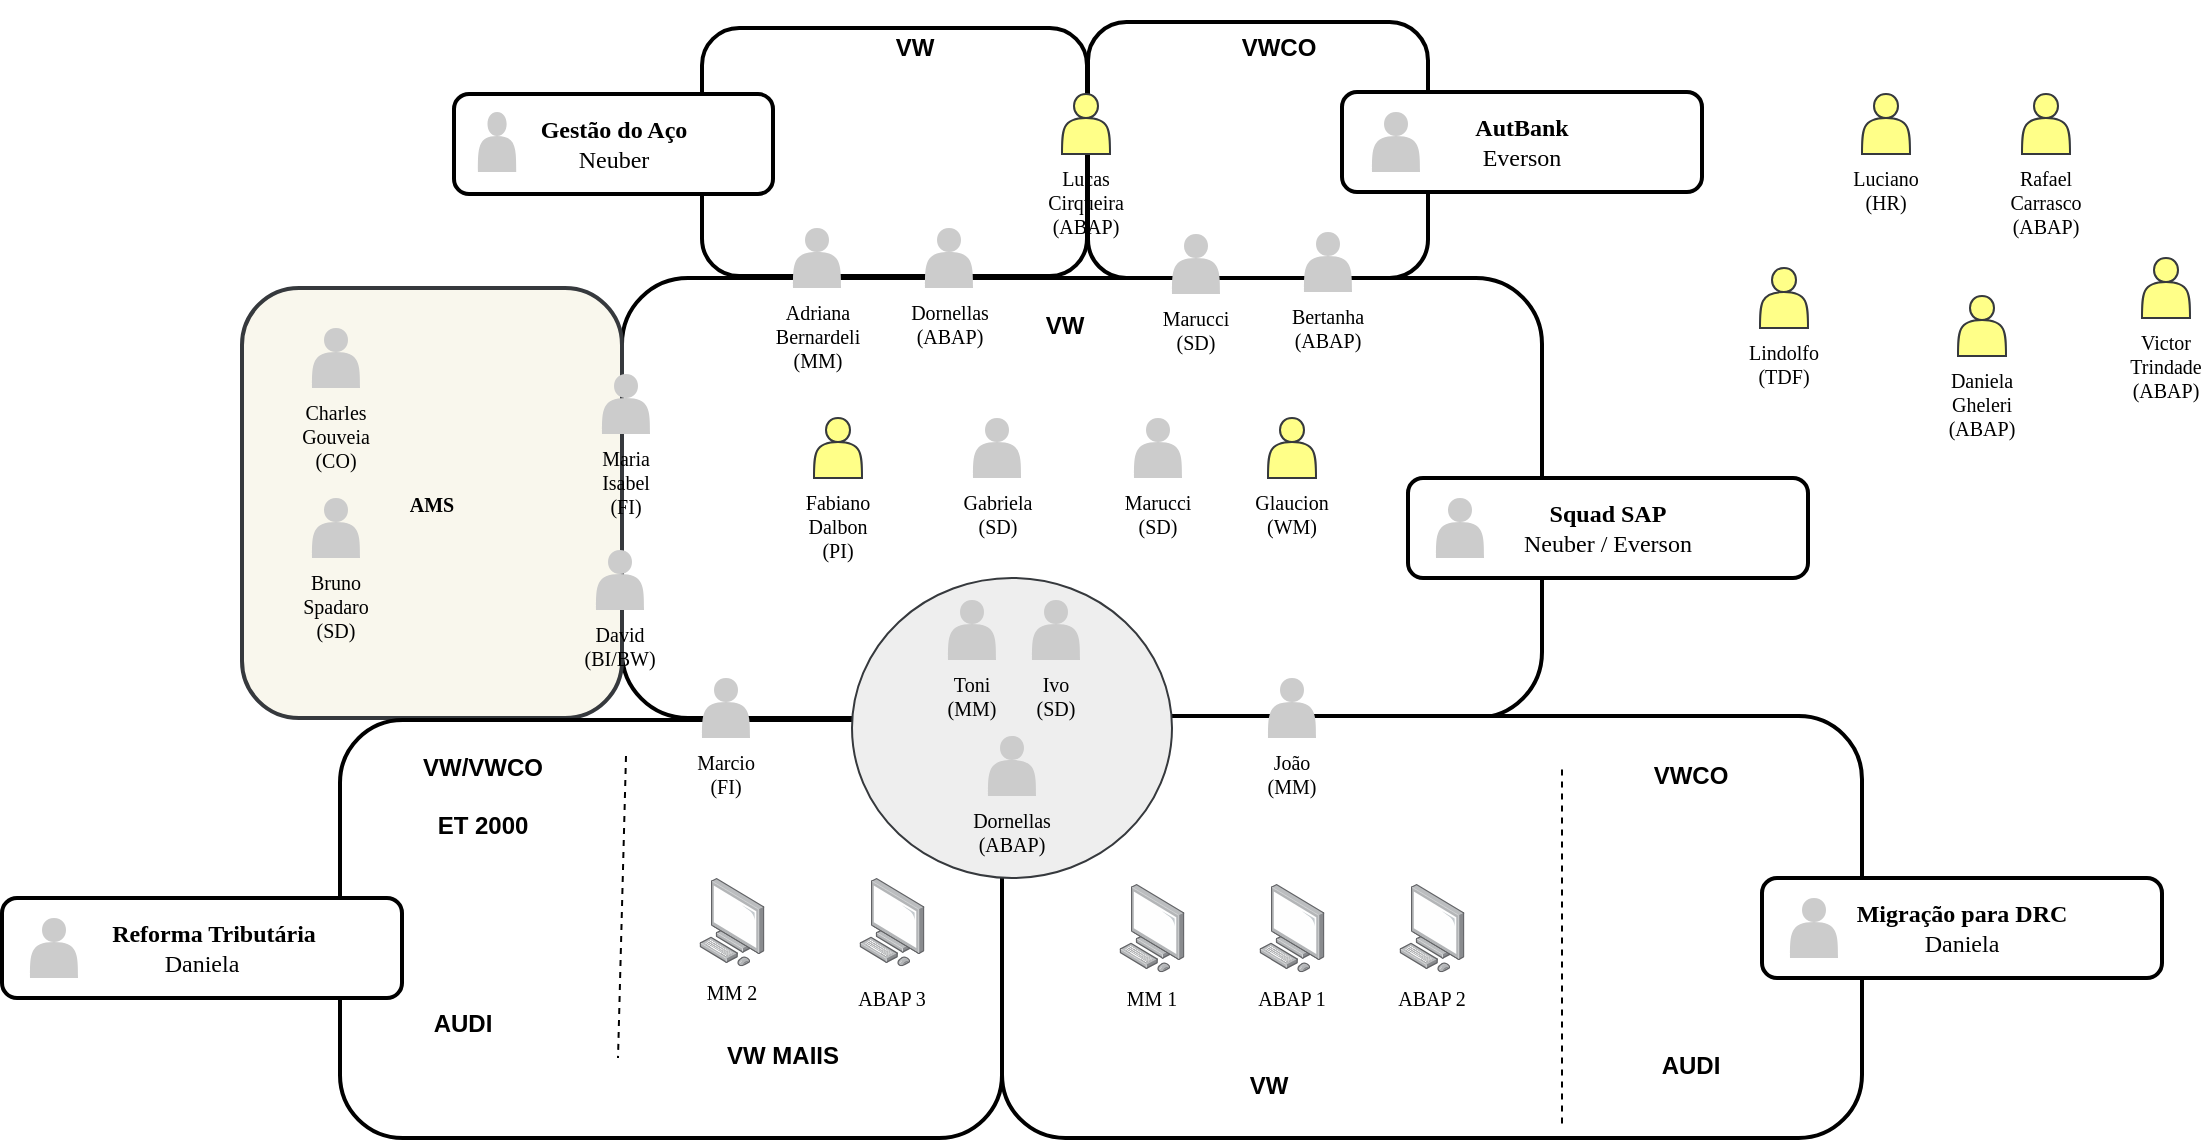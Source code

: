 <mxfile version="26.0.10">
  <diagram name="Page-1" id="19d8dcba-68ad-dc05-1034-9cf7b2a963f6">
    <mxGraphModel dx="2534" dy="1622" grid="1" gridSize="10" guides="1" tooltips="1" connect="1" arrows="1" fold="1" page="1" pageScale="1" pageWidth="1100" pageHeight="850" background="none" math="0" shadow="0">
      <root>
        <mxCell id="0" />
        <mxCell id="1" parent="0" />
        <mxCell id="GQJggGvNAUMxXvSxQGlT-43" value="" style="whiteSpace=wrap;html=1;rounded=1;shadow=0;comic=0;strokeWidth=2;fontFamily=Verdana;align=center;fontSize=10;" vertex="1" parent="1">
          <mxGeometry x="70" y="-100" width="460" height="220" as="geometry" />
        </mxCell>
        <mxCell id="GQJggGvNAUMxXvSxQGlT-117" value="AMS" style="whiteSpace=wrap;html=1;rounded=1;shadow=0;comic=0;strokeWidth=2;fontFamily=Verdana;align=center;fontSize=10;fontStyle=1;fillColor=#f9f7ed;strokeColor=#36393d;" vertex="1" parent="1">
          <mxGeometry x="-120" y="-95" width="190" height="215" as="geometry" />
        </mxCell>
        <mxCell id="218ae93e1282097f-12" value="" style="whiteSpace=wrap;html=1;rounded=1;shadow=0;comic=0;strokeWidth=2;fontFamily=Verdana;align=center;fontSize=10;" parent="1" vertex="1">
          <mxGeometry x="260" y="119" width="430" height="211" as="geometry" />
        </mxCell>
        <mxCell id="218ae93e1282097f-16" value="João (MM)" style="shape=actor;whiteSpace=wrap;html=1;rounded=0;shadow=0;comic=0;strokeWidth=1;fillColor=#CCCCCC;fontFamily=Verdana;align=center;strokeColor=none;labelPosition=center;verticalLabelPosition=bottom;verticalAlign=top;fontSize=10;" parent="1" vertex="1">
          <mxGeometry x="393" y="100" width="24" height="30" as="geometry" />
        </mxCell>
        <mxCell id="GQJggGvNAUMxXvSxQGlT-11" value="" style="group" vertex="1" connectable="0" parent="1">
          <mxGeometry x="290" y="203" width="90.0" height="69.18" as="geometry" />
        </mxCell>
        <mxCell id="218ae93e1282097f-58" value="MM 1" style="text;html=1;strokeColor=none;fillColor=none;align=center;verticalAlign=middle;whiteSpace=wrap;rounded=1;shadow=0;comic=0;fontFamily=Verdana;fontSize=10;" parent="GQJggGvNAUMxXvSxQGlT-11" vertex="1">
          <mxGeometry y="44.18" width="90" height="25" as="geometry" />
        </mxCell>
        <mxCell id="GQJggGvNAUMxXvSxQGlT-10" value="" style="image;points=[];aspect=fixed;html=1;align=center;shadow=0;dashed=0;image=img/lib/allied_telesis/computer_and_terminals/Personal_Computer.svg;" vertex="1" parent="GQJggGvNAUMxXvSxQGlT-11">
          <mxGeometry x="28.7" width="32.6" height="44.18" as="geometry" />
        </mxCell>
        <mxCell id="GQJggGvNAUMxXvSxQGlT-12" value="" style="group" vertex="1" connectable="0" parent="1">
          <mxGeometry x="360" y="203" width="90.0" height="69.18" as="geometry" />
        </mxCell>
        <mxCell id="GQJggGvNAUMxXvSxQGlT-13" value="ABAP 1" style="text;html=1;strokeColor=none;fillColor=none;align=center;verticalAlign=middle;whiteSpace=wrap;rounded=1;shadow=0;comic=0;fontFamily=Verdana;fontSize=10;" vertex="1" parent="GQJggGvNAUMxXvSxQGlT-12">
          <mxGeometry y="44.18" width="90" height="25" as="geometry" />
        </mxCell>
        <mxCell id="GQJggGvNAUMxXvSxQGlT-14" value="" style="image;points=[];aspect=fixed;html=1;align=center;shadow=0;dashed=0;image=img/lib/allied_telesis/computer_and_terminals/Personal_Computer.svg;" vertex="1" parent="GQJggGvNAUMxXvSxQGlT-12">
          <mxGeometry x="28.7" width="32.6" height="44.18" as="geometry" />
        </mxCell>
        <mxCell id="GQJggGvNAUMxXvSxQGlT-15" value="" style="group" vertex="1" connectable="0" parent="1">
          <mxGeometry x="430" y="203" width="90.0" height="69.18" as="geometry" />
        </mxCell>
        <mxCell id="GQJggGvNAUMxXvSxQGlT-16" value="ABAP 2" style="text;html=1;strokeColor=none;fillColor=none;align=center;verticalAlign=middle;whiteSpace=wrap;rounded=1;shadow=0;comic=0;fontFamily=Verdana;fontSize=10;" vertex="1" parent="GQJggGvNAUMxXvSxQGlT-15">
          <mxGeometry y="44.18" width="90" height="25" as="geometry" />
        </mxCell>
        <mxCell id="GQJggGvNAUMxXvSxQGlT-17" value="" style="image;points=[];aspect=fixed;html=1;align=center;shadow=0;dashed=0;image=img/lib/allied_telesis/computer_and_terminals/Personal_Computer.svg;" vertex="1" parent="GQJggGvNAUMxXvSxQGlT-15">
          <mxGeometry x="28.7" width="32.6" height="44.18" as="geometry" />
        </mxCell>
        <mxCell id="GQJggGvNAUMxXvSxQGlT-19" value="&lt;font style=&quot;font-size: 12px;&quot;&gt;VW&lt;/font&gt;" style="text;strokeColor=none;fillColor=none;html=1;fontSize=24;fontStyle=1;verticalAlign=middle;align=center;" vertex="1" parent="1">
          <mxGeometry x="343" y="280" width="100" height="40" as="geometry" />
        </mxCell>
        <mxCell id="GQJggGvNAUMxXvSxQGlT-20" value="&lt;span style=&quot;font-size: 12px;&quot;&gt;AUDI&lt;/span&gt;" style="text;strokeColor=none;fillColor=none;html=1;fontSize=24;fontStyle=1;verticalAlign=middle;align=center;" vertex="1" parent="1">
          <mxGeometry x="553.5" y="269.84" width="100" height="40" as="geometry" />
        </mxCell>
        <mxCell id="GQJggGvNAUMxXvSxQGlT-21" value="&lt;span style=&quot;font-size: 12px;&quot;&gt;VWCO&lt;/span&gt;" style="text;strokeColor=none;fillColor=none;html=1;fontSize=24;fontStyle=1;verticalAlign=middle;align=center;" vertex="1" parent="1">
          <mxGeometry x="553.5" y="125.25" width="100" height="40" as="geometry" />
        </mxCell>
        <mxCell id="GQJggGvNAUMxXvSxQGlT-23" value="" style="endArrow=none;dashed=1;html=1;rounded=0;" edge="1" parent="1">
          <mxGeometry width="50" height="50" relative="1" as="geometry">
            <mxPoint x="540" y="145.75" as="sourcePoint" />
            <mxPoint x="540" y="325.75" as="targetPoint" />
          </mxGeometry>
        </mxCell>
        <mxCell id="GQJggGvNAUMxXvSxQGlT-47" value="" style="whiteSpace=wrap;html=1;rounded=1;shadow=0;comic=0;strokeWidth=2;fontFamily=Verdana;align=center;fontSize=10;" vertex="1" parent="1">
          <mxGeometry x="110" y="-225" width="192.5" height="124" as="geometry" />
        </mxCell>
        <mxCell id="GQJggGvNAUMxXvSxQGlT-53" value="&lt;font style=&quot;font-size: 12px;&quot;&gt;VW&lt;br&gt;&lt;/font&gt;" style="text;strokeColor=none;fillColor=none;html=1;fontSize=24;fontStyle=1;verticalAlign=middle;align=center;" vertex="1" parent="1">
          <mxGeometry x="166" y="-239" width="100" height="40" as="geometry" />
        </mxCell>
        <mxCell id="GQJggGvNAUMxXvSxQGlT-66" value="&lt;font style=&quot;font-size: 12px;&quot;&gt;VW&lt;/font&gt;" style="text;strokeColor=none;fillColor=none;html=1;fontSize=24;fontStyle=1;verticalAlign=middle;align=center;" vertex="1" parent="1">
          <mxGeometry x="241" y="-100" width="100" height="40" as="geometry" />
        </mxCell>
        <mxCell id="GQJggGvNAUMxXvSxQGlT-73" value="Adriana Bernardeli (MM)" style="shape=actor;whiteSpace=wrap;html=1;rounded=0;shadow=0;comic=0;strokeWidth=1;fillColor=#CCCCCC;fontFamily=Verdana;align=center;strokeColor=none;labelPosition=center;verticalLabelPosition=bottom;verticalAlign=top;fontSize=10;" vertex="1" parent="1">
          <mxGeometry x="155.5" y="-125" width="24" height="30" as="geometry" />
        </mxCell>
        <mxCell id="GQJggGvNAUMxXvSxQGlT-75" value="Dornellas (ABAP)" style="shape=actor;whiteSpace=wrap;html=1;rounded=0;shadow=0;comic=0;strokeWidth=1;fillColor=#CCCCCC;fontFamily=Verdana;align=center;strokeColor=none;labelPosition=center;verticalLabelPosition=bottom;verticalAlign=top;fontSize=10;" vertex="1" parent="1">
          <mxGeometry x="221.5" y="-125" width="24" height="30" as="geometry" />
        </mxCell>
        <mxCell id="GQJggGvNAUMxXvSxQGlT-88" value="" style="whiteSpace=wrap;html=1;rounded=1;shadow=0;comic=0;strokeWidth=2;fontFamily=Verdana;align=center;fontSize=10;" vertex="1" parent="1">
          <mxGeometry x="303" y="-228" width="170" height="128" as="geometry" />
        </mxCell>
        <mxCell id="GQJggGvNAUMxXvSxQGlT-92" value="&lt;font style=&quot;font-size: 12px;&quot;&gt;VWCO&lt;br&gt;&lt;/font&gt;" style="text;strokeColor=none;fillColor=none;html=1;fontSize=24;fontStyle=1;verticalAlign=middle;align=center;" vertex="1" parent="1">
          <mxGeometry x="348" y="-239" width="100" height="40" as="geometry" />
        </mxCell>
        <mxCell id="GQJggGvNAUMxXvSxQGlT-93" value="Marucci (SD)" style="shape=actor;whiteSpace=wrap;html=1;rounded=0;shadow=0;comic=0;strokeWidth=1;fillColor=#CCCCCC;fontFamily=Verdana;align=center;strokeColor=none;labelPosition=center;verticalLabelPosition=bottom;verticalAlign=top;fontSize=10;" vertex="1" parent="1">
          <mxGeometry x="345" y="-122" width="24" height="30" as="geometry" />
        </mxCell>
        <mxCell id="GQJggGvNAUMxXvSxQGlT-94" value="Bertanha (ABAP)" style="shape=actor;whiteSpace=wrap;html=1;rounded=0;shadow=0;comic=0;strokeWidth=1;fillColor=#CCCCCC;fontFamily=Verdana;align=center;strokeColor=none;labelPosition=center;verticalLabelPosition=bottom;verticalAlign=top;fontSize=10;" vertex="1" parent="1">
          <mxGeometry x="411" y="-123" width="24" height="30" as="geometry" />
        </mxCell>
        <mxCell id="GQJggGvNAUMxXvSxQGlT-98" value="" style="group" vertex="1" connectable="0" parent="1">
          <mxGeometry x="-14" y="-192" width="159.5" height="50" as="geometry" />
        </mxCell>
        <mxCell id="GQJggGvNAUMxXvSxQGlT-51" value="Gestão do Aço&lt;div&gt;&lt;span style=&quot;font-weight: normal;&quot;&gt;Neuber&lt;/span&gt;&lt;/div&gt;" style="whiteSpace=wrap;html=1;rounded=1;shadow=0;comic=0;strokeWidth=2;fontFamily=Verdana;align=center;fontSize=12;fontStyle=1" vertex="1" parent="GQJggGvNAUMxXvSxQGlT-98">
          <mxGeometry width="159.5" height="50" as="geometry" />
        </mxCell>
        <mxCell id="GQJggGvNAUMxXvSxQGlT-52" value="" style="shape=actor;whiteSpace=wrap;html=1;rounded=0;shadow=0;comic=0;strokeWidth=1;fillColor=#CCCCCC;fontFamily=Verdana;align=center;strokeColor=none;fontSize=12;fontStyle=1" vertex="1" parent="GQJggGvNAUMxXvSxQGlT-98">
          <mxGeometry x="11.963" y="9" width="19.14" height="30" as="geometry" />
        </mxCell>
        <mxCell id="GQJggGvNAUMxXvSxQGlT-99" value="" style="group" vertex="1" connectable="0" parent="1">
          <mxGeometry x="430" y="-193" width="200" height="50" as="geometry" />
        </mxCell>
        <mxCell id="GQJggGvNAUMxXvSxQGlT-90" value="AutBank&lt;div&gt;&lt;span style=&quot;font-weight: normal;&quot;&gt;Everson&lt;/span&gt;&lt;/div&gt;" style="whiteSpace=wrap;html=1;rounded=1;shadow=0;comic=0;strokeWidth=2;fontFamily=Verdana;align=center;fontSize=12;fontStyle=1" vertex="1" parent="GQJggGvNAUMxXvSxQGlT-99">
          <mxGeometry width="180" height="50" as="geometry" />
        </mxCell>
        <mxCell id="GQJggGvNAUMxXvSxQGlT-91" value="" style="shape=actor;whiteSpace=wrap;html=1;rounded=0;shadow=0;comic=0;strokeWidth=1;fillColor=#CCCCCC;fontFamily=Verdana;align=center;strokeColor=none;fontSize=12;fontStyle=1" vertex="1" parent="GQJggGvNAUMxXvSxQGlT-99">
          <mxGeometry x="15" y="10" width="24" height="30" as="geometry" />
        </mxCell>
        <mxCell id="GQJggGvNAUMxXvSxQGlT-100" value="" style="group;" vertex="1" connectable="0" parent="1">
          <mxGeometry x="463" width="200" height="50" as="geometry" />
        </mxCell>
        <mxCell id="GQJggGvNAUMxXvSxQGlT-49" value="Squad SAP&lt;br&gt;&lt;div&gt;&lt;span style=&quot;font-weight: normal&quot;&gt;Neuber / Everson&lt;/span&gt;&lt;/div&gt;" style="whiteSpace=wrap;html=1;rounded=1;shadow=0;comic=0;strokeWidth=2;fontFamily=Verdana;align=center;fontSize=12;fontStyle=1;" vertex="1" parent="GQJggGvNAUMxXvSxQGlT-100">
          <mxGeometry width="200" height="50" as="geometry" />
        </mxCell>
        <mxCell id="GQJggGvNAUMxXvSxQGlT-50" value="" style="shape=actor;whiteSpace=wrap;html=1;rounded=0;shadow=0;comic=0;strokeWidth=1;fillColor=#CCCCCC;fontFamily=Verdana;align=center;strokeColor=none;fontSize=12;fontStyle=1" vertex="1" parent="GQJggGvNAUMxXvSxQGlT-100">
          <mxGeometry x="14" y="10" width="24" height="30" as="geometry" />
        </mxCell>
        <mxCell id="GQJggGvNAUMxXvSxQGlT-105" value="" style="group" vertex="1" connectable="0" parent="1">
          <mxGeometry x="640" y="200" width="200" height="50" as="geometry" />
        </mxCell>
        <mxCell id="218ae93e1282097f-8" value="&lt;span&gt;Migração para DRC&lt;/span&gt;&lt;div&gt;&lt;span style=&quot;font-weight: normal&quot;&gt;Daniela&lt;/span&gt;&lt;/div&gt;" style="whiteSpace=wrap;html=1;rounded=1;shadow=0;comic=0;strokeWidth=2;fontFamily=Verdana;align=center;fontSize=12;fontStyle=1" parent="GQJggGvNAUMxXvSxQGlT-105" vertex="1">
          <mxGeometry width="200" height="50" as="geometry" />
        </mxCell>
        <mxCell id="218ae93e1282097f-9" value="" style="shape=actor;whiteSpace=wrap;html=1;rounded=0;shadow=0;comic=0;strokeWidth=1;fillColor=#CCCCCC;fontFamily=Verdana;align=center;strokeColor=none;fontSize=12;fontStyle=1" parent="GQJggGvNAUMxXvSxQGlT-105" vertex="1">
          <mxGeometry x="14" y="10" width="24" height="30" as="geometry" />
        </mxCell>
        <mxCell id="GQJggGvNAUMxXvSxQGlT-114" value="David (BI/BW)" style="shape=actor;whiteSpace=wrap;html=1;rounded=0;shadow=0;comic=0;strokeWidth=1;fillColor=#CCCCCC;fontFamily=Verdana;align=center;strokeColor=none;labelPosition=center;verticalLabelPosition=bottom;verticalAlign=top;fontSize=10;" vertex="1" parent="1">
          <mxGeometry x="57" y="36" width="24" height="30" as="geometry" />
        </mxCell>
        <mxCell id="GQJggGvNAUMxXvSxQGlT-115" value="Maria Isabel (FI)" style="shape=actor;whiteSpace=wrap;html=1;rounded=0;shadow=0;comic=0;strokeWidth=1;fillColor=#CCCCCC;fontFamily=Verdana;align=center;strokeColor=none;labelPosition=center;verticalLabelPosition=bottom;verticalAlign=top;fontSize=10;" vertex="1" parent="1">
          <mxGeometry x="60" y="-52" width="24" height="30" as="geometry" />
        </mxCell>
        <mxCell id="GQJggGvNAUMxXvSxQGlT-122" value="Marucci (SD)" style="shape=actor;whiteSpace=wrap;html=1;rounded=0;shadow=0;comic=0;strokeWidth=1;fillColor=#CCCCCC;fontFamily=Verdana;align=center;strokeColor=none;labelPosition=center;verticalLabelPosition=bottom;verticalAlign=top;fontSize=10;" vertex="1" parent="1">
          <mxGeometry x="326" y="-30" width="24" height="30" as="geometry" />
        </mxCell>
        <mxCell id="218ae93e1282097f-19" value="" style="whiteSpace=wrap;html=1;rounded=1;shadow=0;comic=0;strokeWidth=2;fontFamily=Verdana;align=center;fontSize=10;" parent="1" vertex="1">
          <mxGeometry x="-71" y="121" width="331" height="209" as="geometry" />
        </mxCell>
        <mxCell id="GQJggGvNAUMxXvSxQGlT-18" value="&lt;span style=&quot;font-size: 12px;&quot;&gt;AUDI&lt;/span&gt;" style="text;strokeColor=none;fillColor=none;html=1;fontSize=24;fontStyle=1;verticalAlign=middle;align=center;" vertex="1" parent="1">
          <mxGeometry x="-60" y="248.59" width="100" height="40" as="geometry" />
        </mxCell>
        <mxCell id="GQJggGvNAUMxXvSxQGlT-25" value="" style="endArrow=none;dashed=1;html=1;rounded=0;" edge="1" parent="1">
          <mxGeometry width="50" height="50" relative="1" as="geometry">
            <mxPoint x="72" y="139" as="sourcePoint" />
            <mxPoint x="68" y="290" as="targetPoint" />
          </mxGeometry>
        </mxCell>
        <mxCell id="GQJggGvNAUMxXvSxQGlT-26" value="&lt;font style=&quot;font-size: 12px;&quot;&gt;VW/VWCO&lt;/font&gt;&lt;div&gt;&lt;font style=&quot;font-size: 12px;&quot;&gt;ET 2000&lt;/font&gt;&lt;/div&gt;" style="text;strokeColor=none;fillColor=none;html=1;fontSize=24;fontStyle=1;verticalAlign=middle;align=center;" vertex="1" parent="1">
          <mxGeometry x="-50" y="135" width="100" height="40" as="geometry" />
        </mxCell>
        <mxCell id="GQJggGvNAUMxXvSxQGlT-36" value="" style="group" vertex="1" connectable="0" parent="1">
          <mxGeometry x="80" y="200.0" width="90.0" height="69.18" as="geometry" />
        </mxCell>
        <mxCell id="GQJggGvNAUMxXvSxQGlT-37" value="MM 2" style="text;html=1;strokeColor=none;fillColor=none;align=center;verticalAlign=middle;whiteSpace=wrap;rounded=1;shadow=0;comic=0;fontFamily=Verdana;fontSize=10;" vertex="1" parent="GQJggGvNAUMxXvSxQGlT-36">
          <mxGeometry y="44.18" width="90" height="25" as="geometry" />
        </mxCell>
        <mxCell id="GQJggGvNAUMxXvSxQGlT-38" value="" style="image;points=[];aspect=fixed;html=1;align=center;shadow=0;dashed=0;image=img/lib/allied_telesis/computer_and_terminals/Personal_Computer.svg;" vertex="1" parent="GQJggGvNAUMxXvSxQGlT-36">
          <mxGeometry x="28.7" width="32.6" height="44.18" as="geometry" />
        </mxCell>
        <mxCell id="GQJggGvNAUMxXvSxQGlT-39" value="" style="group" vertex="1" connectable="0" parent="1">
          <mxGeometry x="160" y="200.0" width="90.0" height="69.18" as="geometry" />
        </mxCell>
        <mxCell id="GQJggGvNAUMxXvSxQGlT-40" value="ABAP 3" style="text;html=1;strokeColor=none;fillColor=none;align=center;verticalAlign=middle;whiteSpace=wrap;rounded=1;shadow=0;comic=0;fontFamily=Verdana;fontSize=10;" vertex="1" parent="GQJggGvNAUMxXvSxQGlT-39">
          <mxGeometry y="50" width="90" height="19.18" as="geometry" />
        </mxCell>
        <mxCell id="GQJggGvNAUMxXvSxQGlT-41" value="" style="image;points=[];aspect=fixed;html=1;align=center;shadow=0;dashed=0;image=img/lib/allied_telesis/computer_and_terminals/Personal_Computer.svg;" vertex="1" parent="GQJggGvNAUMxXvSxQGlT-39">
          <mxGeometry x="28.7" width="32.6" height="44.18" as="geometry" />
        </mxCell>
        <mxCell id="GQJggGvNAUMxXvSxQGlT-4" value="&lt;font style=&quot;font-size: 12px;&quot;&gt;VW&amp;nbsp;&lt;/font&gt;&lt;span style=&quot;font-size: 12px; background-color: transparent; color: light-dark(rgb(0, 0, 0), rgb(255, 255, 255));&quot;&gt;MAIIS&lt;/span&gt;" style="text;strokeColor=none;fillColor=none;html=1;fontSize=24;fontStyle=1;verticalAlign=middle;align=center;" vertex="1" parent="1">
          <mxGeometry x="90" y="265.0" width="120" height="40" as="geometry" />
        </mxCell>
        <mxCell id="GQJggGvNAUMxXvSxQGlT-42" value="Marcio&lt;div&gt;(FI)&lt;/div&gt;" style="shape=actor;whiteSpace=wrap;html=1;rounded=0;shadow=0;comic=0;strokeWidth=1;fillColor=#CCCCCC;fontFamily=Verdana;align=center;strokeColor=none;labelPosition=center;verticalLabelPosition=bottom;verticalAlign=top;fontSize=10;" vertex="1" parent="1">
          <mxGeometry x="110" y="100" width="24" height="30" as="geometry" />
        </mxCell>
        <mxCell id="GQJggGvNAUMxXvSxQGlT-127" value="" style="ellipse;whiteSpace=wrap;html=1;fillColor=#eeeeee;strokeColor=#36393d;" vertex="1" parent="1">
          <mxGeometry x="185" y="50" width="160" height="150" as="geometry" />
        </mxCell>
        <mxCell id="218ae93e1282097f-17" value="Ivo (SD)" style="shape=actor;whiteSpace=wrap;html=1;rounded=0;shadow=0;comic=0;strokeWidth=1;fillColor=#CCCCCC;fontFamily=Verdana;align=center;strokeColor=none;labelPosition=center;verticalLabelPosition=bottom;verticalAlign=top;fontSize=10;" parent="1" vertex="1">
          <mxGeometry x="275" y="61.0" width="24" height="30" as="geometry" />
        </mxCell>
        <mxCell id="GQJggGvNAUMxXvSxQGlT-6" value="Dornellas (ABAP)" style="shape=actor;whiteSpace=wrap;html=1;rounded=0;shadow=0;comic=0;strokeWidth=1;fillColor=#CCCCCC;fontFamily=Verdana;align=center;strokeColor=none;labelPosition=center;verticalLabelPosition=bottom;verticalAlign=top;fontSize=10;" vertex="1" parent="1">
          <mxGeometry x="253" y="129" width="24" height="30" as="geometry" />
        </mxCell>
        <mxCell id="218ae93e1282097f-13" value="Toni (MM)" style="shape=actor;whiteSpace=wrap;html=1;rounded=0;shadow=0;comic=0;strokeWidth=1;fillColor=#CCCCCC;fontFamily=Verdana;align=center;strokeColor=none;labelPosition=center;verticalLabelPosition=bottom;verticalAlign=top;fontSize=10;" parent="1" vertex="1">
          <mxGeometry x="233" y="61.0" width="24" height="30" as="geometry" />
        </mxCell>
        <mxCell id="GQJggGvNAUMxXvSxQGlT-104" value="" style="group" vertex="1" connectable="0" parent="1">
          <mxGeometry x="-240" y="210" width="200" height="50" as="geometry" />
        </mxCell>
        <mxCell id="6257edae8c83ed4a-21" value="&amp;nbsp; &amp;nbsp; Reforma Tributária&lt;div&gt;&lt;span style=&quot;font-weight: normal;&quot;&gt;Daniela&lt;/span&gt;&lt;/div&gt;" style="whiteSpace=wrap;html=1;rounded=1;shadow=0;comic=0;strokeWidth=2;fontFamily=Verdana;align=center;fontSize=12;fontStyle=1" parent="GQJggGvNAUMxXvSxQGlT-104" vertex="1">
          <mxGeometry width="200" height="50" as="geometry" />
        </mxCell>
        <mxCell id="6257edae8c83ed4a-22" value="" style="shape=actor;whiteSpace=wrap;html=1;rounded=0;shadow=0;comic=0;strokeWidth=1;fillColor=#CCCCCC;fontFamily=Verdana;align=center;strokeColor=none;fontSize=12;fontStyle=1" parent="GQJggGvNAUMxXvSxQGlT-104" vertex="1">
          <mxGeometry x="14" y="10" width="24" height="30" as="geometry" />
        </mxCell>
        <mxCell id="GQJggGvNAUMxXvSxQGlT-134" value="Gabriela (SD)" style="shape=actor;whiteSpace=wrap;html=1;rounded=0;shadow=0;comic=0;strokeWidth=1;fillColor=#CCCCCC;fontFamily=Verdana;align=center;strokeColor=none;labelPosition=center;verticalLabelPosition=bottom;verticalAlign=top;fontSize=10;" vertex="1" parent="1">
          <mxGeometry x="245.5" y="-30" width="24" height="30" as="geometry" />
        </mxCell>
        <mxCell id="GQJggGvNAUMxXvSxQGlT-135" value="Glaucion (WM)" style="shape=actor;whiteSpace=wrap;html=1;rounded=0;shadow=0;comic=0;strokeWidth=1;fillColor=#ffff88;fontFamily=Verdana;align=center;strokeColor=#36393d;labelPosition=center;verticalLabelPosition=bottom;verticalAlign=top;fontSize=10;" vertex="1" parent="1">
          <mxGeometry x="393" y="-30" width="24" height="30" as="geometry" />
        </mxCell>
        <mxCell id="GQJggGvNAUMxXvSxQGlT-139" value="Bruno Spadaro (SD)" style="shape=actor;whiteSpace=wrap;html=1;rounded=0;shadow=0;comic=0;strokeWidth=1;fillColor=#CCCCCC;fontFamily=Verdana;align=center;strokeColor=none;labelPosition=center;verticalLabelPosition=bottom;verticalAlign=top;fontSize=10;" vertex="1" parent="1">
          <mxGeometry x="-85" y="10" width="24" height="30" as="geometry" />
        </mxCell>
        <mxCell id="GQJggGvNAUMxXvSxQGlT-140" value="Charles Gouveia (CO)" style="shape=actor;whiteSpace=wrap;html=1;rounded=0;shadow=0;comic=0;strokeWidth=1;fillColor=#CCCCCC;fontFamily=Verdana;align=center;strokeColor=none;labelPosition=center;verticalLabelPosition=bottom;verticalAlign=top;fontSize=10;" vertex="1" parent="1">
          <mxGeometry x="-85" y="-75" width="24" height="30" as="geometry" />
        </mxCell>
        <mxCell id="GQJggGvNAUMxXvSxQGlT-141" value="Fabiano Dalbon (PI)" style="shape=actor;whiteSpace=wrap;html=1;rounded=0;shadow=0;comic=0;strokeWidth=1;fillColor=#ffff88;fontFamily=Verdana;align=center;strokeColor=#36393d;labelPosition=center;verticalLabelPosition=bottom;verticalAlign=top;fontSize=10;" vertex="1" parent="1">
          <mxGeometry x="166" y="-30" width="24" height="30" as="geometry" />
        </mxCell>
        <mxCell id="GQJggGvNAUMxXvSxQGlT-142" value="Luciano (HR)" style="shape=actor;whiteSpace=wrap;html=1;rounded=0;shadow=0;comic=0;strokeWidth=1;fillColor=#ffff88;fontFamily=Verdana;align=center;strokeColor=#36393d;labelPosition=center;verticalLabelPosition=bottom;verticalAlign=top;fontSize=10;" vertex="1" parent="1">
          <mxGeometry x="690" y="-192" width="24" height="30" as="geometry" />
        </mxCell>
        <mxCell id="GQJggGvNAUMxXvSxQGlT-147" value="Lindolfo (TDF)" style="shape=actor;whiteSpace=wrap;html=1;rounded=0;shadow=0;comic=0;strokeWidth=1;fillColor=#ffff88;fontFamily=Verdana;align=center;strokeColor=#36393d;labelPosition=center;verticalLabelPosition=bottom;verticalAlign=top;fontSize=10;" vertex="1" parent="1">
          <mxGeometry x="639" y="-105" width="24" height="30" as="geometry" />
        </mxCell>
        <mxCell id="GQJggGvNAUMxXvSxQGlT-150" value="Lucas Cirqueira (ABAP)" style="shape=actor;whiteSpace=wrap;html=1;rounded=0;shadow=0;comic=0;strokeWidth=1;fillColor=#ffff88;fontFamily=Verdana;align=center;strokeColor=#36393d;labelPosition=center;verticalLabelPosition=bottom;verticalAlign=top;fontSize=10;" vertex="1" parent="1">
          <mxGeometry x="290" y="-192" width="24" height="30" as="geometry" />
        </mxCell>
        <mxCell id="GQJggGvNAUMxXvSxQGlT-152" value="Daniela Gheleri (ABAP)" style="shape=actor;whiteSpace=wrap;html=1;rounded=0;shadow=0;comic=0;strokeWidth=1;fillColor=#ffff88;fontFamily=Verdana;align=center;strokeColor=#36393d;labelPosition=center;verticalLabelPosition=bottom;verticalAlign=top;fontSize=10;" vertex="1" parent="1">
          <mxGeometry x="738" y="-91" width="24" height="30" as="geometry" />
        </mxCell>
        <mxCell id="GQJggGvNAUMxXvSxQGlT-154" value="Rafael Carrasco (ABAP)" style="shape=actor;whiteSpace=wrap;html=1;rounded=0;shadow=0;comic=0;strokeWidth=1;fillColor=#ffff88;fontFamily=Verdana;align=center;strokeColor=#36393d;labelPosition=center;verticalLabelPosition=bottom;verticalAlign=top;fontSize=10;" vertex="1" parent="1">
          <mxGeometry x="770" y="-192" width="24" height="30" as="geometry" />
        </mxCell>
        <mxCell id="GQJggGvNAUMxXvSxQGlT-156" value="Victor Trindade (ABAP)" style="shape=actor;whiteSpace=wrap;html=1;rounded=0;shadow=0;comic=0;strokeWidth=1;fillColor=#ffff88;fontFamily=Verdana;align=center;strokeColor=#36393d;labelPosition=center;verticalLabelPosition=bottom;verticalAlign=top;fontSize=10;" vertex="1" parent="1">
          <mxGeometry x="830" y="-110" width="24" height="30" as="geometry" />
        </mxCell>
      </root>
    </mxGraphModel>
  </diagram>
</mxfile>
